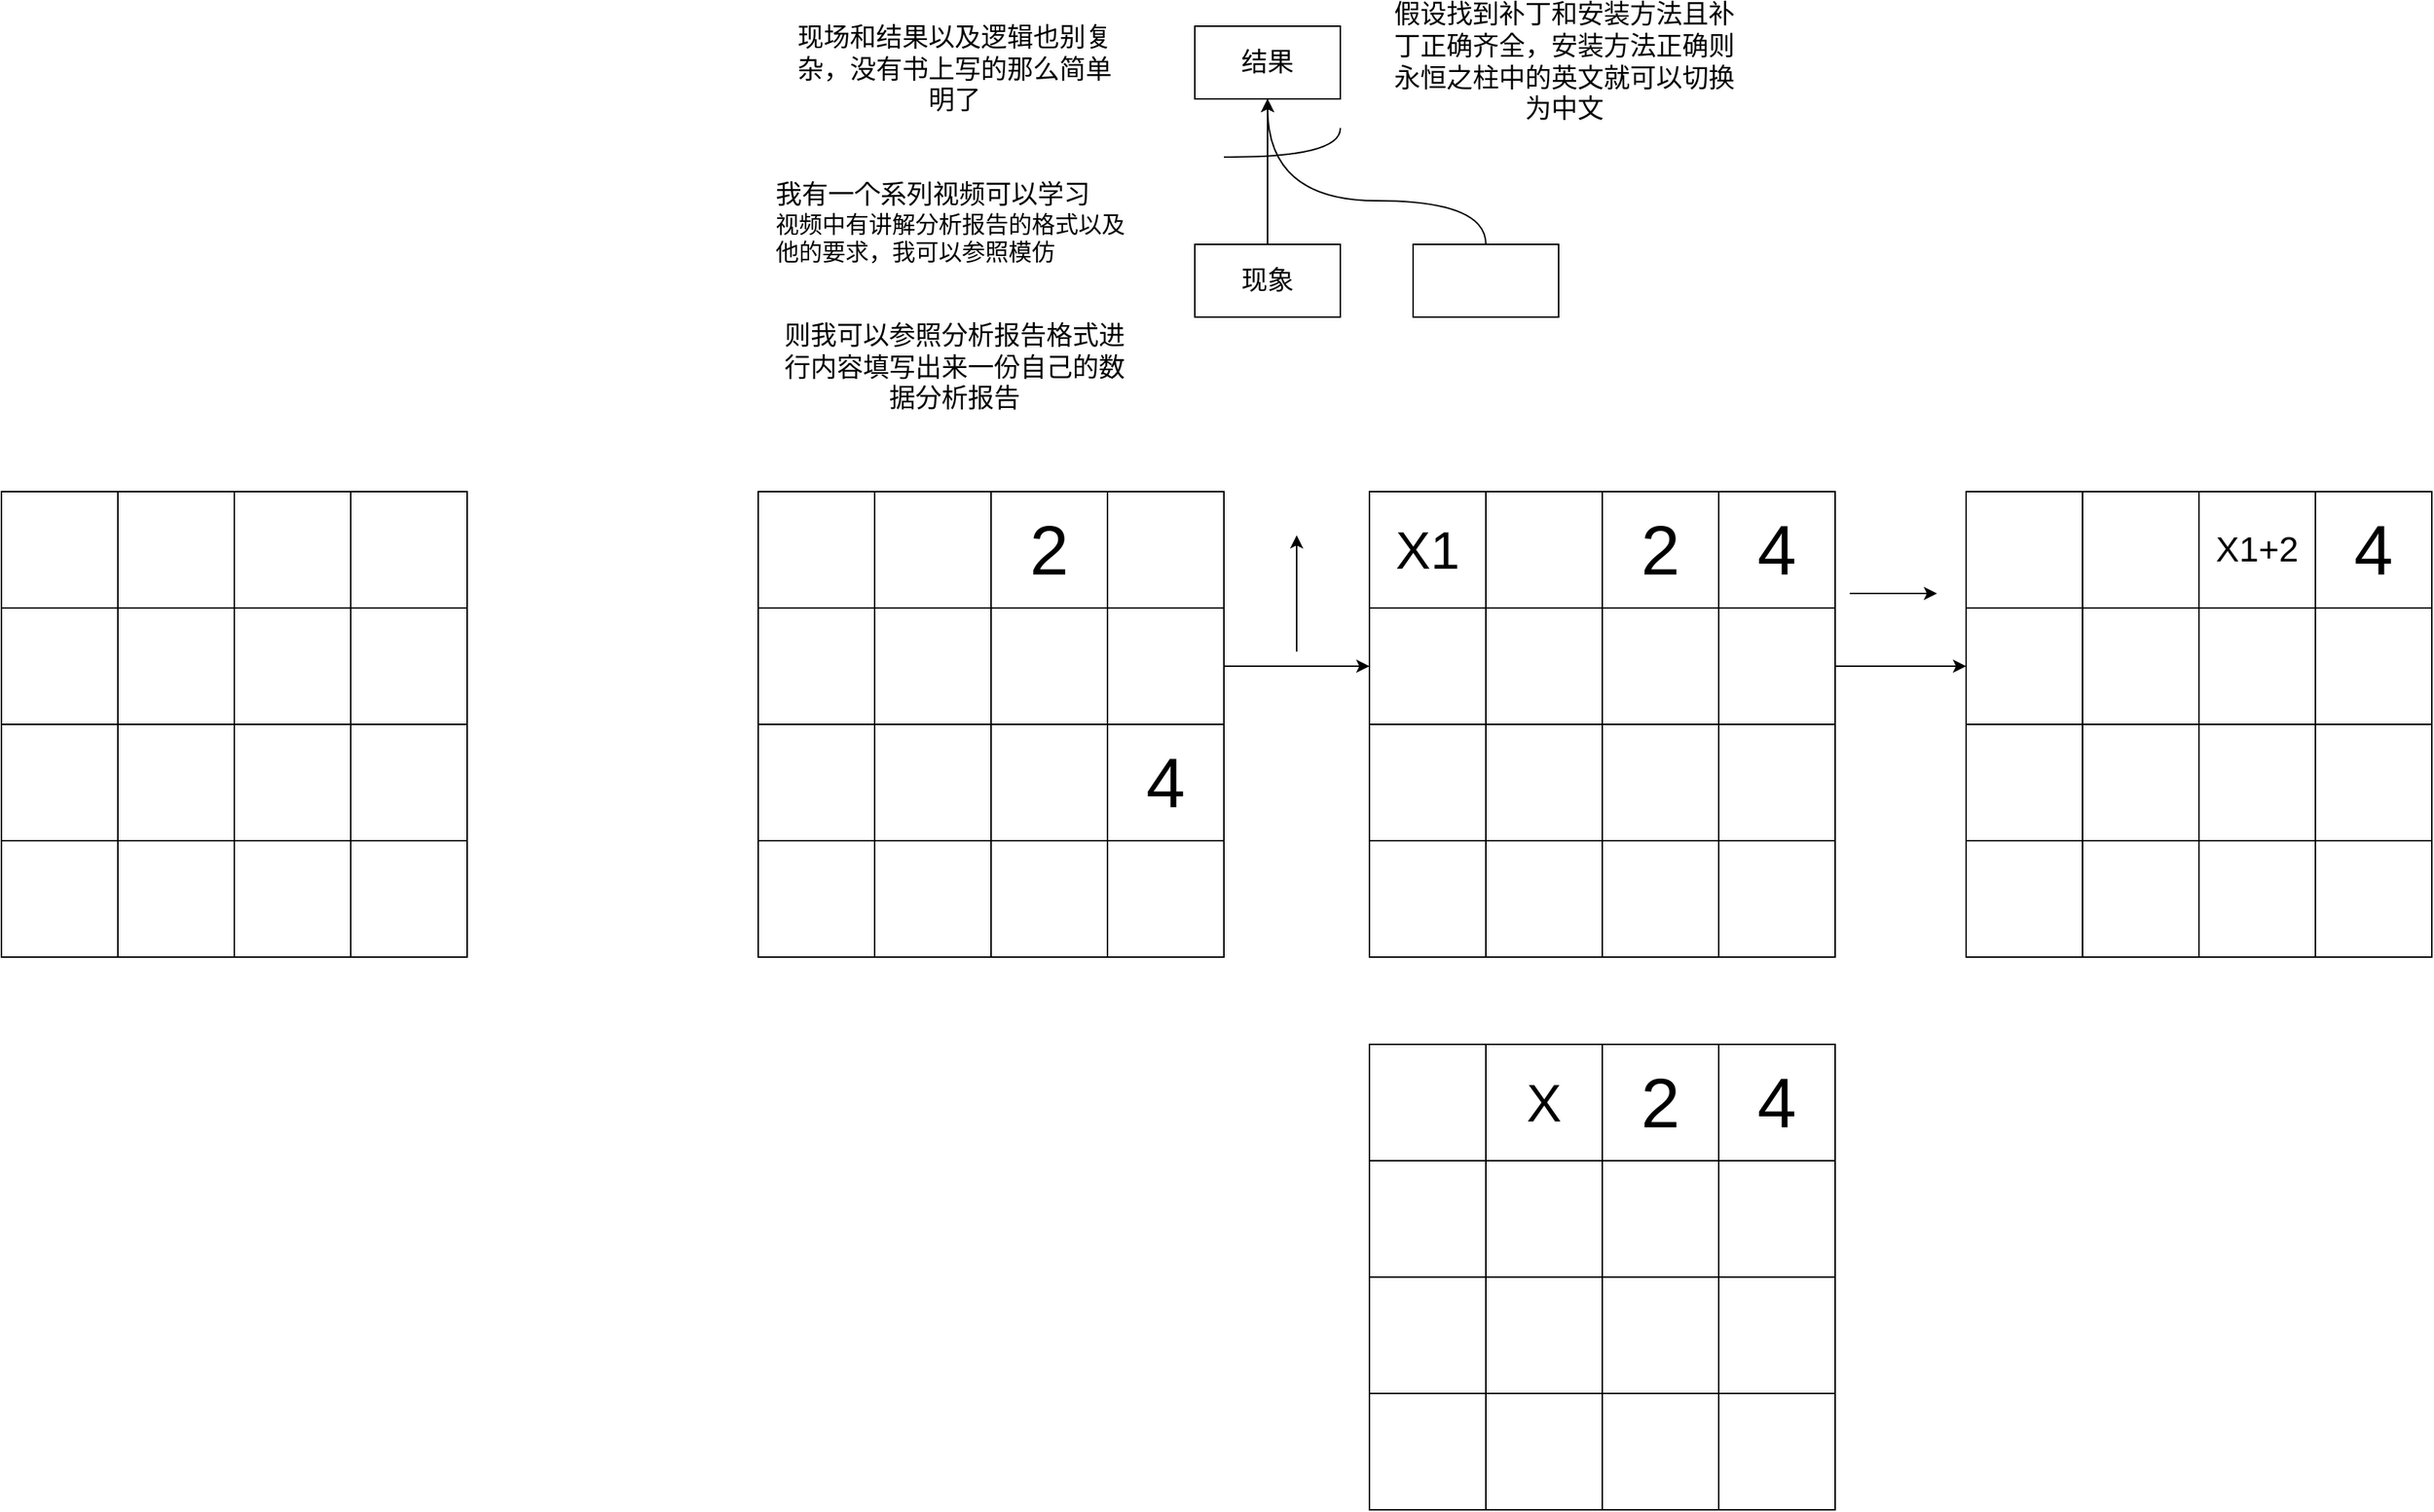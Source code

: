 <mxfile version="22.1.18" type="github">
  <diagram name="第 1 页" id="7Qjpa9ZFu0fZMU6uaSOI">
    <mxGraphModel dx="2920" dy="943" grid="1" gridSize="10" guides="1" tooltips="1" connect="1" arrows="1" fold="1" page="1" pageScale="1" pageWidth="827" pageHeight="1169" math="0" shadow="0">
      <root>
        <mxCell id="0" />
        <mxCell id="1" parent="0" />
        <mxCell id="0LUEohw0wYI0wddUHdcj-3" style="edgeStyle=orthogonalEdgeStyle;rounded=0;orthogonalLoop=1;jettySize=auto;html=1;entryX=0.5;entryY=1;entryDx=0;entryDy=0;" parent="1" source="sBUcJT7NgdSLqTTxF6SH-1" target="0LUEohw0wYI0wddUHdcj-1" edge="1">
          <mxGeometry relative="1" as="geometry" />
        </mxCell>
        <mxCell id="sBUcJT7NgdSLqTTxF6SH-1" value="&lt;font style=&quot;font-size: 18px;&quot;&gt;现象&lt;/font&gt;" style="rounded=0;whiteSpace=wrap;html=1;" parent="1" vertex="1">
          <mxGeometry x="40" y="430" width="100" height="50" as="geometry" />
        </mxCell>
        <mxCell id="0LUEohw0wYI0wddUHdcj-1" value="&lt;font style=&quot;font-size: 18px;&quot;&gt;结果&lt;/font&gt;" style="rounded=0;whiteSpace=wrap;html=1;" parent="1" vertex="1">
          <mxGeometry x="40" y="280" width="100" height="50" as="geometry" />
        </mxCell>
        <mxCell id="0LUEohw0wYI0wddUHdcj-4" style="edgeStyle=orthogonalEdgeStyle;rounded=0;orthogonalLoop=1;jettySize=auto;html=1;entryX=0.5;entryY=1;entryDx=0;entryDy=0;curved=1;" parent="1" source="0LUEohw0wYI0wddUHdcj-2" target="0LUEohw0wYI0wddUHdcj-1" edge="1">
          <mxGeometry relative="1" as="geometry">
            <Array as="points">
              <mxPoint x="240" y="400" />
              <mxPoint x="90" y="400" />
            </Array>
          </mxGeometry>
        </mxCell>
        <mxCell id="0LUEohw0wYI0wddUHdcj-2" value="" style="rounded=0;whiteSpace=wrap;html=1;" parent="1" vertex="1">
          <mxGeometry x="190" y="430" width="100" height="50" as="geometry" />
        </mxCell>
        <mxCell id="0LUEohw0wYI0wddUHdcj-5" value="" style="endArrow=none;html=1;rounded=0;edgeStyle=orthogonalEdgeStyle;curved=1;" parent="1" edge="1">
          <mxGeometry width="50" height="50" relative="1" as="geometry">
            <mxPoint x="60" y="370" as="sourcePoint" />
            <mxPoint x="140" y="350" as="targetPoint" />
          </mxGeometry>
        </mxCell>
        <mxCell id="0LUEohw0wYI0wddUHdcj-6" value="&lt;font style=&quot;font-size: 18px;&quot;&gt;假设找到补丁和安装方法且补丁正确齐全，安装方法正确则永恒之柱中的英文就可以切换为中文&lt;/font&gt;" style="text;html=1;strokeColor=none;fillColor=none;align=center;verticalAlign=middle;whiteSpace=wrap;rounded=0;" parent="1" vertex="1">
          <mxGeometry x="174" y="270" width="240" height="70" as="geometry" />
        </mxCell>
        <mxCell id="-e4Unl1jmkNUCEUF7GBw-1" value="&lt;font style=&quot;font-size: 18px;&quot;&gt;现场和结果以及逻辑也别复杂，没有书上写的那么简单明了&lt;/font&gt;" style="text;html=1;strokeColor=none;fillColor=none;align=center;verticalAlign=middle;whiteSpace=wrap;rounded=0;" parent="1" vertex="1">
          <mxGeometry x="-240" y="280" width="230" height="60" as="geometry" />
        </mxCell>
        <mxCell id="-e4Unl1jmkNUCEUF7GBw-2" value="&lt;font style=&quot;font-size: 18px;&quot;&gt;则我可以参照分析报告格式进行内容填写出来一份自己的数据分析报告&lt;/font&gt;" style="text;html=1;strokeColor=none;fillColor=none;align=center;verticalAlign=middle;whiteSpace=wrap;rounded=0;" parent="1" vertex="1">
          <mxGeometry x="-250" y="480" width="250" height="70" as="geometry" />
        </mxCell>
        <mxCell id="-e4Unl1jmkNUCEUF7GBw-3" value="&lt;div align=&quot;left&quot;&gt;&lt;font style=&quot;font-size: 18px;&quot;&gt;我有一个系列视频可以学习&lt;/font&gt;&lt;/div&gt;&lt;div align=&quot;left&quot;&gt;&lt;font size=&quot;3&quot;&gt;视频中有讲解分析报告的格式以及他的要求，我可以参照模仿&lt;br&gt;&lt;/font&gt;&lt;/div&gt;" style="text;html=1;strokeColor=none;fillColor=none;align=left;verticalAlign=middle;whiteSpace=wrap;rounded=0;" parent="1" vertex="1">
          <mxGeometry x="-250" y="380" width="250" height="70" as="geometry" />
        </mxCell>
        <mxCell id="KHfqfu53Otc5PW0wO-92-1" value="" style="whiteSpace=wrap;html=1;aspect=fixed;" vertex="1" parent="1">
          <mxGeometry x="-540" y="840" width="80" height="80" as="geometry" />
        </mxCell>
        <mxCell id="KHfqfu53Otc5PW0wO-92-2" value="" style="whiteSpace=wrap;html=1;aspect=fixed;" vertex="1" parent="1">
          <mxGeometry x="-540" y="680" width="80" height="80" as="geometry" />
        </mxCell>
        <mxCell id="KHfqfu53Otc5PW0wO-92-3" value="" style="whiteSpace=wrap;html=1;aspect=fixed;" vertex="1" parent="1">
          <mxGeometry x="-620" y="680" width="80" height="80" as="geometry" />
        </mxCell>
        <mxCell id="KHfqfu53Otc5PW0wO-92-4" value="" style="whiteSpace=wrap;html=1;aspect=fixed;" vertex="1" parent="1">
          <mxGeometry x="-700" y="680" width="80" height="80" as="geometry" />
        </mxCell>
        <mxCell id="KHfqfu53Otc5PW0wO-92-5" value="" style="whiteSpace=wrap;html=1;aspect=fixed;" vertex="1" parent="1">
          <mxGeometry x="-780" y="680" width="80" height="80" as="geometry" />
        </mxCell>
        <mxCell id="KHfqfu53Otc5PW0wO-92-6" value="" style="whiteSpace=wrap;html=1;aspect=fixed;" vertex="1" parent="1">
          <mxGeometry x="-540" y="600" width="80" height="80" as="geometry" />
        </mxCell>
        <mxCell id="KHfqfu53Otc5PW0wO-92-7" value="" style="whiteSpace=wrap;html=1;aspect=fixed;" vertex="1" parent="1">
          <mxGeometry x="-620" y="600" width="80" height="80" as="geometry" />
        </mxCell>
        <mxCell id="KHfqfu53Otc5PW0wO-92-8" value="" style="whiteSpace=wrap;html=1;aspect=fixed;" vertex="1" parent="1">
          <mxGeometry x="-700" y="600" width="80" height="80" as="geometry" />
        </mxCell>
        <mxCell id="KHfqfu53Otc5PW0wO-92-9" value="" style="whiteSpace=wrap;html=1;aspect=fixed;" vertex="1" parent="1">
          <mxGeometry x="-780" y="600" width="80" height="80" as="geometry" />
        </mxCell>
        <mxCell id="KHfqfu53Otc5PW0wO-92-10" value="" style="whiteSpace=wrap;html=1;aspect=fixed;" vertex="1" parent="1">
          <mxGeometry x="-620" y="840" width="80" height="80" as="geometry" />
        </mxCell>
        <mxCell id="KHfqfu53Otc5PW0wO-92-11" value="" style="whiteSpace=wrap;html=1;aspect=fixed;" vertex="1" parent="1">
          <mxGeometry x="-700" y="840" width="80" height="80" as="geometry" />
        </mxCell>
        <mxCell id="KHfqfu53Otc5PW0wO-92-12" value="" style="whiteSpace=wrap;html=1;aspect=fixed;" vertex="1" parent="1">
          <mxGeometry x="-780" y="840" width="80" height="80" as="geometry" />
        </mxCell>
        <mxCell id="KHfqfu53Otc5PW0wO-92-13" value="" style="whiteSpace=wrap;html=1;aspect=fixed;" vertex="1" parent="1">
          <mxGeometry x="-540" y="760" width="80" height="80" as="geometry" />
        </mxCell>
        <mxCell id="KHfqfu53Otc5PW0wO-92-14" value="" style="whiteSpace=wrap;html=1;aspect=fixed;" vertex="1" parent="1">
          <mxGeometry x="-620" y="760" width="80" height="80" as="geometry" />
        </mxCell>
        <mxCell id="KHfqfu53Otc5PW0wO-92-15" value="" style="whiteSpace=wrap;html=1;aspect=fixed;" vertex="1" parent="1">
          <mxGeometry x="-700" y="760" width="80" height="80" as="geometry" />
        </mxCell>
        <mxCell id="KHfqfu53Otc5PW0wO-92-16" value="" style="whiteSpace=wrap;html=1;aspect=fixed;" vertex="1" parent="1">
          <mxGeometry x="-780" y="760" width="80" height="80" as="geometry" />
        </mxCell>
        <mxCell id="KHfqfu53Otc5PW0wO-92-17" value="" style="whiteSpace=wrap;html=1;aspect=fixed;" vertex="1" parent="1">
          <mxGeometry x="-20" y="840" width="80" height="80" as="geometry" />
        </mxCell>
        <mxCell id="KHfqfu53Otc5PW0wO-92-85" style="edgeStyle=orthogonalEdgeStyle;rounded=0;orthogonalLoop=1;jettySize=auto;html=1;entryX=0;entryY=0.5;entryDx=0;entryDy=0;" edge="1" parent="1" source="KHfqfu53Otc5PW0wO-92-18" target="KHfqfu53Otc5PW0wO-92-38">
          <mxGeometry relative="1" as="geometry" />
        </mxCell>
        <mxCell id="KHfqfu53Otc5PW0wO-92-18" value="" style="whiteSpace=wrap;html=1;aspect=fixed;" vertex="1" parent="1">
          <mxGeometry x="-20" y="680" width="80" height="80" as="geometry" />
        </mxCell>
        <mxCell id="KHfqfu53Otc5PW0wO-92-19" value="" style="whiteSpace=wrap;html=1;aspect=fixed;" vertex="1" parent="1">
          <mxGeometry x="-100" y="680" width="80" height="80" as="geometry" />
        </mxCell>
        <mxCell id="KHfqfu53Otc5PW0wO-92-20" value="" style="whiteSpace=wrap;html=1;aspect=fixed;" vertex="1" parent="1">
          <mxGeometry x="-180" y="680" width="80" height="80" as="geometry" />
        </mxCell>
        <mxCell id="KHfqfu53Otc5PW0wO-92-21" value="" style="whiteSpace=wrap;html=1;aspect=fixed;" vertex="1" parent="1">
          <mxGeometry x="-260" y="680" width="80" height="80" as="geometry" />
        </mxCell>
        <mxCell id="KHfqfu53Otc5PW0wO-92-22" value="" style="whiteSpace=wrap;html=1;aspect=fixed;" vertex="1" parent="1">
          <mxGeometry x="-20" y="600" width="80" height="80" as="geometry" />
        </mxCell>
        <mxCell id="KHfqfu53Otc5PW0wO-92-23" value="&lt;font style=&quot;font-size: 48px;&quot;&gt;2&lt;/font&gt;" style="whiteSpace=wrap;html=1;aspect=fixed;" vertex="1" parent="1">
          <mxGeometry x="-100" y="600" width="80" height="80" as="geometry" />
        </mxCell>
        <mxCell id="KHfqfu53Otc5PW0wO-92-24" value="" style="whiteSpace=wrap;html=1;aspect=fixed;" vertex="1" parent="1">
          <mxGeometry x="-180" y="600" width="80" height="80" as="geometry" />
        </mxCell>
        <mxCell id="KHfqfu53Otc5PW0wO-92-25" value="" style="whiteSpace=wrap;html=1;aspect=fixed;" vertex="1" parent="1">
          <mxGeometry x="-260" y="600" width="80" height="80" as="geometry" />
        </mxCell>
        <mxCell id="KHfqfu53Otc5PW0wO-92-26" value="" style="whiteSpace=wrap;html=1;aspect=fixed;" vertex="1" parent="1">
          <mxGeometry x="-100" y="840" width="80" height="80" as="geometry" />
        </mxCell>
        <mxCell id="KHfqfu53Otc5PW0wO-92-27" value="" style="whiteSpace=wrap;html=1;aspect=fixed;" vertex="1" parent="1">
          <mxGeometry x="-180" y="840" width="80" height="80" as="geometry" />
        </mxCell>
        <mxCell id="KHfqfu53Otc5PW0wO-92-28" value="" style="whiteSpace=wrap;html=1;aspect=fixed;" vertex="1" parent="1">
          <mxGeometry x="-260" y="840" width="80" height="80" as="geometry" />
        </mxCell>
        <mxCell id="KHfqfu53Otc5PW0wO-92-29" value="&lt;font style=&quot;font-size: 48px;&quot;&gt;4&lt;/font&gt;" style="whiteSpace=wrap;html=1;aspect=fixed;" vertex="1" parent="1">
          <mxGeometry x="-20" y="760" width="80" height="80" as="geometry" />
        </mxCell>
        <mxCell id="KHfqfu53Otc5PW0wO-92-30" value="" style="whiteSpace=wrap;html=1;aspect=fixed;" vertex="1" parent="1">
          <mxGeometry x="-100" y="760" width="80" height="80" as="geometry" />
        </mxCell>
        <mxCell id="KHfqfu53Otc5PW0wO-92-31" value="" style="whiteSpace=wrap;html=1;aspect=fixed;" vertex="1" parent="1">
          <mxGeometry x="-180" y="760" width="80" height="80" as="geometry" />
        </mxCell>
        <mxCell id="KHfqfu53Otc5PW0wO-92-32" value="" style="whiteSpace=wrap;html=1;aspect=fixed;" vertex="1" parent="1">
          <mxGeometry x="-260" y="760" width="80" height="80" as="geometry" />
        </mxCell>
        <mxCell id="KHfqfu53Otc5PW0wO-92-34" value="" style="whiteSpace=wrap;html=1;aspect=fixed;" vertex="1" parent="1">
          <mxGeometry x="400" y="840" width="80" height="80" as="geometry" />
        </mxCell>
        <mxCell id="KHfqfu53Otc5PW0wO-92-84" style="edgeStyle=orthogonalEdgeStyle;rounded=0;orthogonalLoop=1;jettySize=auto;html=1;entryX=0;entryY=0.5;entryDx=0;entryDy=0;" edge="1" parent="1" source="KHfqfu53Otc5PW0wO-92-35" target="KHfqfu53Otc5PW0wO-92-72">
          <mxGeometry relative="1" as="geometry" />
        </mxCell>
        <mxCell id="KHfqfu53Otc5PW0wO-92-35" value="" style="whiteSpace=wrap;html=1;aspect=fixed;" vertex="1" parent="1">
          <mxGeometry x="400" y="680" width="80" height="80" as="geometry" />
        </mxCell>
        <mxCell id="KHfqfu53Otc5PW0wO-92-36" value="" style="whiteSpace=wrap;html=1;aspect=fixed;" vertex="1" parent="1">
          <mxGeometry x="320" y="680" width="80" height="80" as="geometry" />
        </mxCell>
        <mxCell id="KHfqfu53Otc5PW0wO-92-37" value="" style="whiteSpace=wrap;html=1;aspect=fixed;" vertex="1" parent="1">
          <mxGeometry x="240" y="680" width="80" height="80" as="geometry" />
        </mxCell>
        <mxCell id="KHfqfu53Otc5PW0wO-92-38" value="" style="whiteSpace=wrap;html=1;aspect=fixed;" vertex="1" parent="1">
          <mxGeometry x="160" y="680" width="80" height="80" as="geometry" />
        </mxCell>
        <mxCell id="KHfqfu53Otc5PW0wO-92-39" value="&lt;font style=&quot;font-size: 48px;&quot;&gt;4&lt;/font&gt;" style="whiteSpace=wrap;html=1;aspect=fixed;" vertex="1" parent="1">
          <mxGeometry x="400" y="600" width="80" height="80" as="geometry" />
        </mxCell>
        <mxCell id="KHfqfu53Otc5PW0wO-92-40" value="&lt;font style=&quot;font-size: 48px;&quot;&gt;2&lt;/font&gt;" style="whiteSpace=wrap;html=1;aspect=fixed;" vertex="1" parent="1">
          <mxGeometry x="320" y="600" width="80" height="80" as="geometry" />
        </mxCell>
        <mxCell id="KHfqfu53Otc5PW0wO-92-41" value="" style="whiteSpace=wrap;html=1;aspect=fixed;" vertex="1" parent="1">
          <mxGeometry x="240" y="600" width="80" height="80" as="geometry" />
        </mxCell>
        <mxCell id="KHfqfu53Otc5PW0wO-92-42" value="&lt;font style=&quot;font-size: 36px;&quot;&gt;X1&lt;/font&gt;" style="whiteSpace=wrap;html=1;aspect=fixed;" vertex="1" parent="1">
          <mxGeometry x="160" y="600" width="80" height="80" as="geometry" />
        </mxCell>
        <mxCell id="KHfqfu53Otc5PW0wO-92-43" value="" style="whiteSpace=wrap;html=1;aspect=fixed;" vertex="1" parent="1">
          <mxGeometry x="320" y="840" width="80" height="80" as="geometry" />
        </mxCell>
        <mxCell id="KHfqfu53Otc5PW0wO-92-44" value="" style="whiteSpace=wrap;html=1;aspect=fixed;" vertex="1" parent="1">
          <mxGeometry x="240" y="840" width="80" height="80" as="geometry" />
        </mxCell>
        <mxCell id="KHfqfu53Otc5PW0wO-92-45" value="" style="whiteSpace=wrap;html=1;aspect=fixed;" vertex="1" parent="1">
          <mxGeometry x="160" y="840" width="80" height="80" as="geometry" />
        </mxCell>
        <mxCell id="KHfqfu53Otc5PW0wO-92-46" value="" style="whiteSpace=wrap;html=1;aspect=fixed;" vertex="1" parent="1">
          <mxGeometry x="400" y="760" width="80" height="80" as="geometry" />
        </mxCell>
        <mxCell id="KHfqfu53Otc5PW0wO-92-47" value="" style="whiteSpace=wrap;html=1;aspect=fixed;" vertex="1" parent="1">
          <mxGeometry x="320" y="760" width="80" height="80" as="geometry" />
        </mxCell>
        <mxCell id="KHfqfu53Otc5PW0wO-92-48" value="" style="whiteSpace=wrap;html=1;aspect=fixed;" vertex="1" parent="1">
          <mxGeometry x="240" y="760" width="80" height="80" as="geometry" />
        </mxCell>
        <mxCell id="KHfqfu53Otc5PW0wO-92-49" value="" style="whiteSpace=wrap;html=1;aspect=fixed;" vertex="1" parent="1">
          <mxGeometry x="160" y="760" width="80" height="80" as="geometry" />
        </mxCell>
        <mxCell id="KHfqfu53Otc5PW0wO-92-51" value="" style="whiteSpace=wrap;html=1;aspect=fixed;" vertex="1" parent="1">
          <mxGeometry x="400" y="1220" width="80" height="80" as="geometry" />
        </mxCell>
        <mxCell id="KHfqfu53Otc5PW0wO-92-52" value="" style="whiteSpace=wrap;html=1;aspect=fixed;" vertex="1" parent="1">
          <mxGeometry x="400" y="1060" width="80" height="80" as="geometry" />
        </mxCell>
        <mxCell id="KHfqfu53Otc5PW0wO-92-53" value="" style="whiteSpace=wrap;html=1;aspect=fixed;" vertex="1" parent="1">
          <mxGeometry x="320" y="1060" width="80" height="80" as="geometry" />
        </mxCell>
        <mxCell id="KHfqfu53Otc5PW0wO-92-54" value="" style="whiteSpace=wrap;html=1;aspect=fixed;" vertex="1" parent="1">
          <mxGeometry x="240" y="1060" width="80" height="80" as="geometry" />
        </mxCell>
        <mxCell id="KHfqfu53Otc5PW0wO-92-55" value="" style="whiteSpace=wrap;html=1;aspect=fixed;" vertex="1" parent="1">
          <mxGeometry x="160" y="1060" width="80" height="80" as="geometry" />
        </mxCell>
        <mxCell id="KHfqfu53Otc5PW0wO-92-56" value="&lt;font style=&quot;font-size: 48px;&quot;&gt;4&lt;/font&gt;" style="whiteSpace=wrap;html=1;aspect=fixed;" vertex="1" parent="1">
          <mxGeometry x="400" y="980" width="80" height="80" as="geometry" />
        </mxCell>
        <mxCell id="KHfqfu53Otc5PW0wO-92-57" value="&lt;font style=&quot;font-size: 48px;&quot;&gt;2&lt;/font&gt;" style="whiteSpace=wrap;html=1;aspect=fixed;" vertex="1" parent="1">
          <mxGeometry x="320" y="980" width="80" height="80" as="geometry" />
        </mxCell>
        <mxCell id="KHfqfu53Otc5PW0wO-92-58" value="&lt;font style=&quot;font-size: 36px;&quot;&gt;X&lt;/font&gt;" style="whiteSpace=wrap;html=1;aspect=fixed;" vertex="1" parent="1">
          <mxGeometry x="240" y="980" width="80" height="80" as="geometry" />
        </mxCell>
        <mxCell id="KHfqfu53Otc5PW0wO-92-59" value="" style="whiteSpace=wrap;html=1;aspect=fixed;" vertex="1" parent="1">
          <mxGeometry x="160" y="980" width="80" height="80" as="geometry" />
        </mxCell>
        <mxCell id="KHfqfu53Otc5PW0wO-92-60" value="" style="whiteSpace=wrap;html=1;aspect=fixed;" vertex="1" parent="1">
          <mxGeometry x="320" y="1220" width="80" height="80" as="geometry" />
        </mxCell>
        <mxCell id="KHfqfu53Otc5PW0wO-92-61" value="" style="whiteSpace=wrap;html=1;aspect=fixed;" vertex="1" parent="1">
          <mxGeometry x="240" y="1220" width="80" height="80" as="geometry" />
        </mxCell>
        <mxCell id="KHfqfu53Otc5PW0wO-92-62" value="" style="whiteSpace=wrap;html=1;aspect=fixed;" vertex="1" parent="1">
          <mxGeometry x="160" y="1220" width="80" height="80" as="geometry" />
        </mxCell>
        <mxCell id="KHfqfu53Otc5PW0wO-92-63" value="" style="whiteSpace=wrap;html=1;aspect=fixed;" vertex="1" parent="1">
          <mxGeometry x="400" y="1140" width="80" height="80" as="geometry" />
        </mxCell>
        <mxCell id="KHfqfu53Otc5PW0wO-92-64" value="" style="whiteSpace=wrap;html=1;aspect=fixed;" vertex="1" parent="1">
          <mxGeometry x="320" y="1140" width="80" height="80" as="geometry" />
        </mxCell>
        <mxCell id="KHfqfu53Otc5PW0wO-92-65" value="" style="whiteSpace=wrap;html=1;aspect=fixed;" vertex="1" parent="1">
          <mxGeometry x="240" y="1140" width="80" height="80" as="geometry" />
        </mxCell>
        <mxCell id="KHfqfu53Otc5PW0wO-92-66" value="" style="whiteSpace=wrap;html=1;aspect=fixed;" vertex="1" parent="1">
          <mxGeometry x="160" y="1140" width="80" height="80" as="geometry" />
        </mxCell>
        <mxCell id="KHfqfu53Otc5PW0wO-92-67" value="" style="endArrow=classic;html=1;rounded=0;" edge="1" parent="1">
          <mxGeometry width="50" height="50" relative="1" as="geometry">
            <mxPoint x="110" y="710" as="sourcePoint" />
            <mxPoint x="110" y="630" as="targetPoint" />
          </mxGeometry>
        </mxCell>
        <mxCell id="KHfqfu53Otc5PW0wO-92-68" value="" style="whiteSpace=wrap;html=1;aspect=fixed;" vertex="1" parent="1">
          <mxGeometry x="810" y="840" width="80" height="80" as="geometry" />
        </mxCell>
        <mxCell id="KHfqfu53Otc5PW0wO-92-69" value="" style="whiteSpace=wrap;html=1;aspect=fixed;" vertex="1" parent="1">
          <mxGeometry x="810" y="680" width="80" height="80" as="geometry" />
        </mxCell>
        <mxCell id="KHfqfu53Otc5PW0wO-92-70" value="" style="whiteSpace=wrap;html=1;aspect=fixed;" vertex="1" parent="1">
          <mxGeometry x="730" y="680" width="80" height="80" as="geometry" />
        </mxCell>
        <mxCell id="KHfqfu53Otc5PW0wO-92-71" value="" style="whiteSpace=wrap;html=1;aspect=fixed;" vertex="1" parent="1">
          <mxGeometry x="650" y="680" width="80" height="80" as="geometry" />
        </mxCell>
        <mxCell id="KHfqfu53Otc5PW0wO-92-72" value="" style="whiteSpace=wrap;html=1;aspect=fixed;" vertex="1" parent="1">
          <mxGeometry x="570" y="680" width="80" height="80" as="geometry" />
        </mxCell>
        <mxCell id="KHfqfu53Otc5PW0wO-92-73" value="&lt;font style=&quot;font-size: 48px;&quot;&gt;4&lt;/font&gt;" style="whiteSpace=wrap;html=1;aspect=fixed;" vertex="1" parent="1">
          <mxGeometry x="810" y="600" width="80" height="80" as="geometry" />
        </mxCell>
        <mxCell id="KHfqfu53Otc5PW0wO-92-74" value="&lt;font style=&quot;font-size: 24px;&quot;&gt;X1+2&lt;/font&gt;" style="whiteSpace=wrap;html=1;aspect=fixed;" vertex="1" parent="1">
          <mxGeometry x="730" y="600" width="80" height="80" as="geometry" />
        </mxCell>
        <mxCell id="KHfqfu53Otc5PW0wO-92-75" value="" style="whiteSpace=wrap;html=1;aspect=fixed;" vertex="1" parent="1">
          <mxGeometry x="650" y="600" width="80" height="80" as="geometry" />
        </mxCell>
        <mxCell id="KHfqfu53Otc5PW0wO-92-76" value="" style="whiteSpace=wrap;html=1;aspect=fixed;" vertex="1" parent="1">
          <mxGeometry x="570" y="600" width="80" height="80" as="geometry" />
        </mxCell>
        <mxCell id="KHfqfu53Otc5PW0wO-92-77" value="" style="whiteSpace=wrap;html=1;aspect=fixed;" vertex="1" parent="1">
          <mxGeometry x="730" y="840" width="80" height="80" as="geometry" />
        </mxCell>
        <mxCell id="KHfqfu53Otc5PW0wO-92-78" value="" style="whiteSpace=wrap;html=1;aspect=fixed;" vertex="1" parent="1">
          <mxGeometry x="650" y="840" width="80" height="80" as="geometry" />
        </mxCell>
        <mxCell id="KHfqfu53Otc5PW0wO-92-79" value="" style="whiteSpace=wrap;html=1;aspect=fixed;" vertex="1" parent="1">
          <mxGeometry x="570" y="840" width="80" height="80" as="geometry" />
        </mxCell>
        <mxCell id="KHfqfu53Otc5PW0wO-92-80" value="" style="whiteSpace=wrap;html=1;aspect=fixed;" vertex="1" parent="1">
          <mxGeometry x="810" y="760" width="80" height="80" as="geometry" />
        </mxCell>
        <mxCell id="KHfqfu53Otc5PW0wO-92-81" value="" style="whiteSpace=wrap;html=1;aspect=fixed;" vertex="1" parent="1">
          <mxGeometry x="730" y="760" width="80" height="80" as="geometry" />
        </mxCell>
        <mxCell id="KHfqfu53Otc5PW0wO-92-82" value="" style="whiteSpace=wrap;html=1;aspect=fixed;" vertex="1" parent="1">
          <mxGeometry x="650" y="760" width="80" height="80" as="geometry" />
        </mxCell>
        <mxCell id="KHfqfu53Otc5PW0wO-92-83" value="" style="whiteSpace=wrap;html=1;aspect=fixed;" vertex="1" parent="1">
          <mxGeometry x="570" y="760" width="80" height="80" as="geometry" />
        </mxCell>
        <mxCell id="KHfqfu53Otc5PW0wO-92-86" value="" style="endArrow=classic;html=1;rounded=0;" edge="1" parent="1">
          <mxGeometry width="50" height="50" relative="1" as="geometry">
            <mxPoint x="490" y="670" as="sourcePoint" />
            <mxPoint x="550" y="670" as="targetPoint" />
          </mxGeometry>
        </mxCell>
      </root>
    </mxGraphModel>
  </diagram>
</mxfile>
